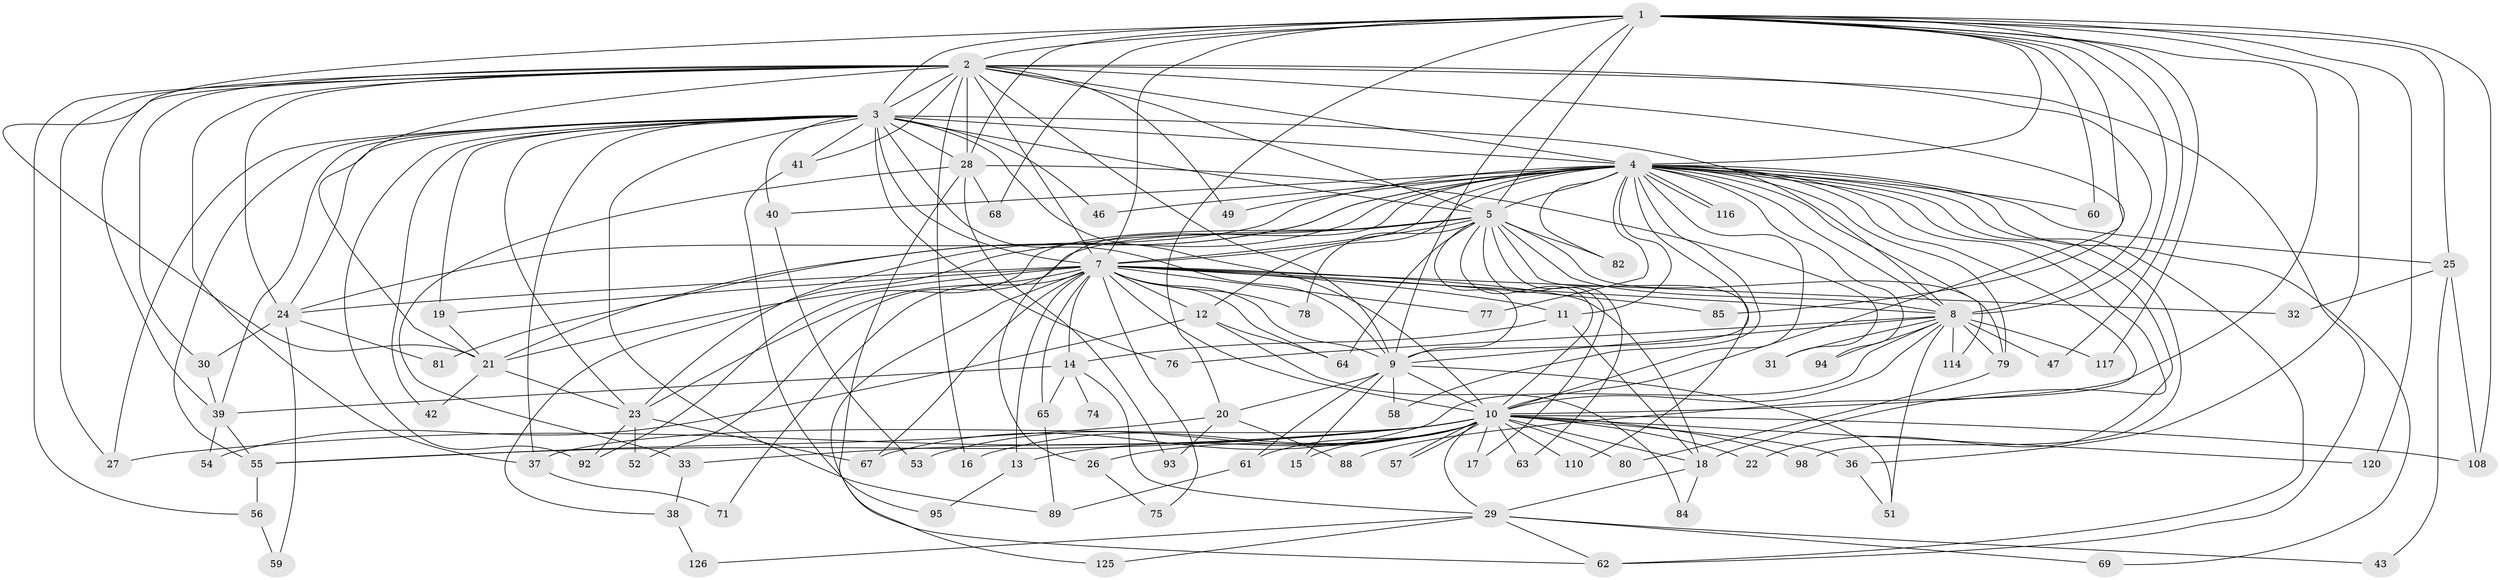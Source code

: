 // original degree distribution, {24: 0.007936507936507936, 23: 0.007936507936507936, 14: 0.015873015873015872, 36: 0.007936507936507936, 20: 0.015873015873015872, 29: 0.007936507936507936, 18: 0.007936507936507936, 33: 0.007936507936507936, 4: 0.06349206349206349, 5: 0.023809523809523808, 3: 0.20634920634920634, 7: 0.023809523809523808, 2: 0.5634920634920635, 6: 0.023809523809523808, 9: 0.007936507936507936, 8: 0.007936507936507936}
// Generated by graph-tools (version 1.1) at 2025/17/03/04/25 18:17:57]
// undirected, 88 vertices, 219 edges
graph export_dot {
graph [start="1"]
  node [color=gray90,style=filled];
  1;
  2 [super="+113+111+104+100+48+86+50+72"];
  3 [super="+6"];
  4 [super="+90+83"];
  5;
  7;
  8;
  9;
  10;
  11;
  12;
  13;
  14 [super="+34+101"];
  15;
  16;
  17;
  18 [super="+106+99"];
  19;
  20 [super="+107"];
  21 [super="+44+119"];
  22;
  23;
  24 [super="+35"];
  25;
  26;
  27;
  28;
  29;
  30;
  31;
  32;
  33;
  36;
  37;
  38;
  39;
  40 [super="+87"];
  41;
  42;
  43;
  46;
  47;
  49;
  51 [super="+103"];
  52;
  53;
  54;
  55 [super="+97+66"];
  56;
  57;
  58;
  59;
  60;
  61;
  62 [super="+112"];
  63;
  64 [super="+105"];
  65 [super="+109"];
  67 [super="+123"];
  68;
  69;
  71;
  74;
  75;
  76;
  77;
  78;
  79 [super="+102"];
  80;
  81;
  82;
  84;
  85;
  88;
  89;
  92 [super="+96"];
  93;
  94;
  95;
  98;
  108 [super="+122"];
  110;
  114;
  116;
  117;
  120;
  125;
  126;
  1 -- 2 [weight=3];
  1 -- 3 [weight=2];
  1 -- 4;
  1 -- 5;
  1 -- 7;
  1 -- 8;
  1 -- 9;
  1 -- 10;
  1 -- 20 [weight=2];
  1 -- 21;
  1 -- 25;
  1 -- 28;
  1 -- 36;
  1 -- 47;
  1 -- 60;
  1 -- 68;
  1 -- 85;
  1 -- 117;
  1 -- 120;
  1 -- 108;
  2 -- 3 [weight=2];
  2 -- 4;
  2 -- 5;
  2 -- 7;
  2 -- 8;
  2 -- 9;
  2 -- 10 [weight=2];
  2 -- 16;
  2 -- 30;
  2 -- 41;
  2 -- 56;
  2 -- 39;
  2 -- 24;
  2 -- 49;
  2 -- 28 [weight=2];
  2 -- 21 [weight=2];
  2 -- 37;
  2 -- 62;
  2 -- 27;
  3 -- 4 [weight=2];
  3 -- 5 [weight=2];
  3 -- 7 [weight=2];
  3 -- 8 [weight=2];
  3 -- 9 [weight=2];
  3 -- 10 [weight=2];
  3 -- 42;
  3 -- 76;
  3 -- 89;
  3 -- 92;
  3 -- 55;
  3 -- 19;
  3 -- 23;
  3 -- 24 [weight=2];
  3 -- 27;
  3 -- 28;
  3 -- 37;
  3 -- 39;
  3 -- 40;
  3 -- 41;
  3 -- 46;
  4 -- 5 [weight=2];
  4 -- 7 [weight=2];
  4 -- 8;
  4 -- 9;
  4 -- 10;
  4 -- 11;
  4 -- 12;
  4 -- 18;
  4 -- 21;
  4 -- 22;
  4 -- 25;
  4 -- 26;
  4 -- 40 [weight=2];
  4 -- 46;
  4 -- 49;
  4 -- 58;
  4 -- 60;
  4 -- 62;
  4 -- 69;
  4 -- 77;
  4 -- 79;
  4 -- 81;
  4 -- 82;
  4 -- 88;
  4 -- 98;
  4 -- 114;
  4 -- 116;
  4 -- 116;
  4 -- 24;
  4 -- 23;
  4 -- 94;
  5 -- 7;
  5 -- 8;
  5 -- 9;
  5 -- 10;
  5 -- 17;
  5 -- 38;
  5 -- 52;
  5 -- 63;
  5 -- 78;
  5 -- 82;
  5 -- 92;
  5 -- 110;
  5 -- 64;
  5 -- 79;
  7 -- 8;
  7 -- 9;
  7 -- 10;
  7 -- 11;
  7 -- 12;
  7 -- 13;
  7 -- 14;
  7 -- 18;
  7 -- 19;
  7 -- 23;
  7 -- 24;
  7 -- 32;
  7 -- 64;
  7 -- 65;
  7 -- 71;
  7 -- 75;
  7 -- 77;
  7 -- 78;
  7 -- 85;
  7 -- 125;
  7 -- 21;
  7 -- 67;
  8 -- 9;
  8 -- 10;
  8 -- 31;
  8 -- 47;
  8 -- 51;
  8 -- 67;
  8 -- 76;
  8 -- 79;
  8 -- 94;
  8 -- 114;
  8 -- 117;
  9 -- 10;
  9 -- 15;
  9 -- 20;
  9 -- 58;
  9 -- 61;
  9 -- 51;
  10 -- 13;
  10 -- 15;
  10 -- 16;
  10 -- 17;
  10 -- 22;
  10 -- 26;
  10 -- 27;
  10 -- 29;
  10 -- 33;
  10 -- 36;
  10 -- 37;
  10 -- 53;
  10 -- 55;
  10 -- 57;
  10 -- 57;
  10 -- 61;
  10 -- 63;
  10 -- 80;
  10 -- 98;
  10 -- 108;
  10 -- 110;
  10 -- 120;
  10 -- 18;
  11 -- 14;
  11 -- 18;
  12 -- 54;
  12 -- 64;
  12 -- 84;
  13 -- 95;
  14 -- 65;
  14 -- 74 [weight=2];
  14 -- 29;
  14 -- 39;
  18 -- 29;
  18 -- 84;
  19 -- 21;
  20 -- 55;
  20 -- 88;
  20 -- 93;
  21 -- 42;
  21 -- 23;
  23 -- 52;
  23 -- 67;
  23 -- 92;
  24 -- 30;
  24 -- 81;
  24 -- 59;
  25 -- 32;
  25 -- 43;
  25 -- 108;
  26 -- 75;
  28 -- 31;
  28 -- 33;
  28 -- 68;
  28 -- 93;
  28 -- 62;
  29 -- 43;
  29 -- 62;
  29 -- 69;
  29 -- 125;
  29 -- 126;
  30 -- 39;
  33 -- 38;
  36 -- 51;
  37 -- 71;
  38 -- 126;
  39 -- 54;
  39 -- 55;
  40 -- 53;
  41 -- 95;
  55 -- 56;
  56 -- 59;
  61 -- 89;
  65 -- 89;
  79 -- 80;
}
